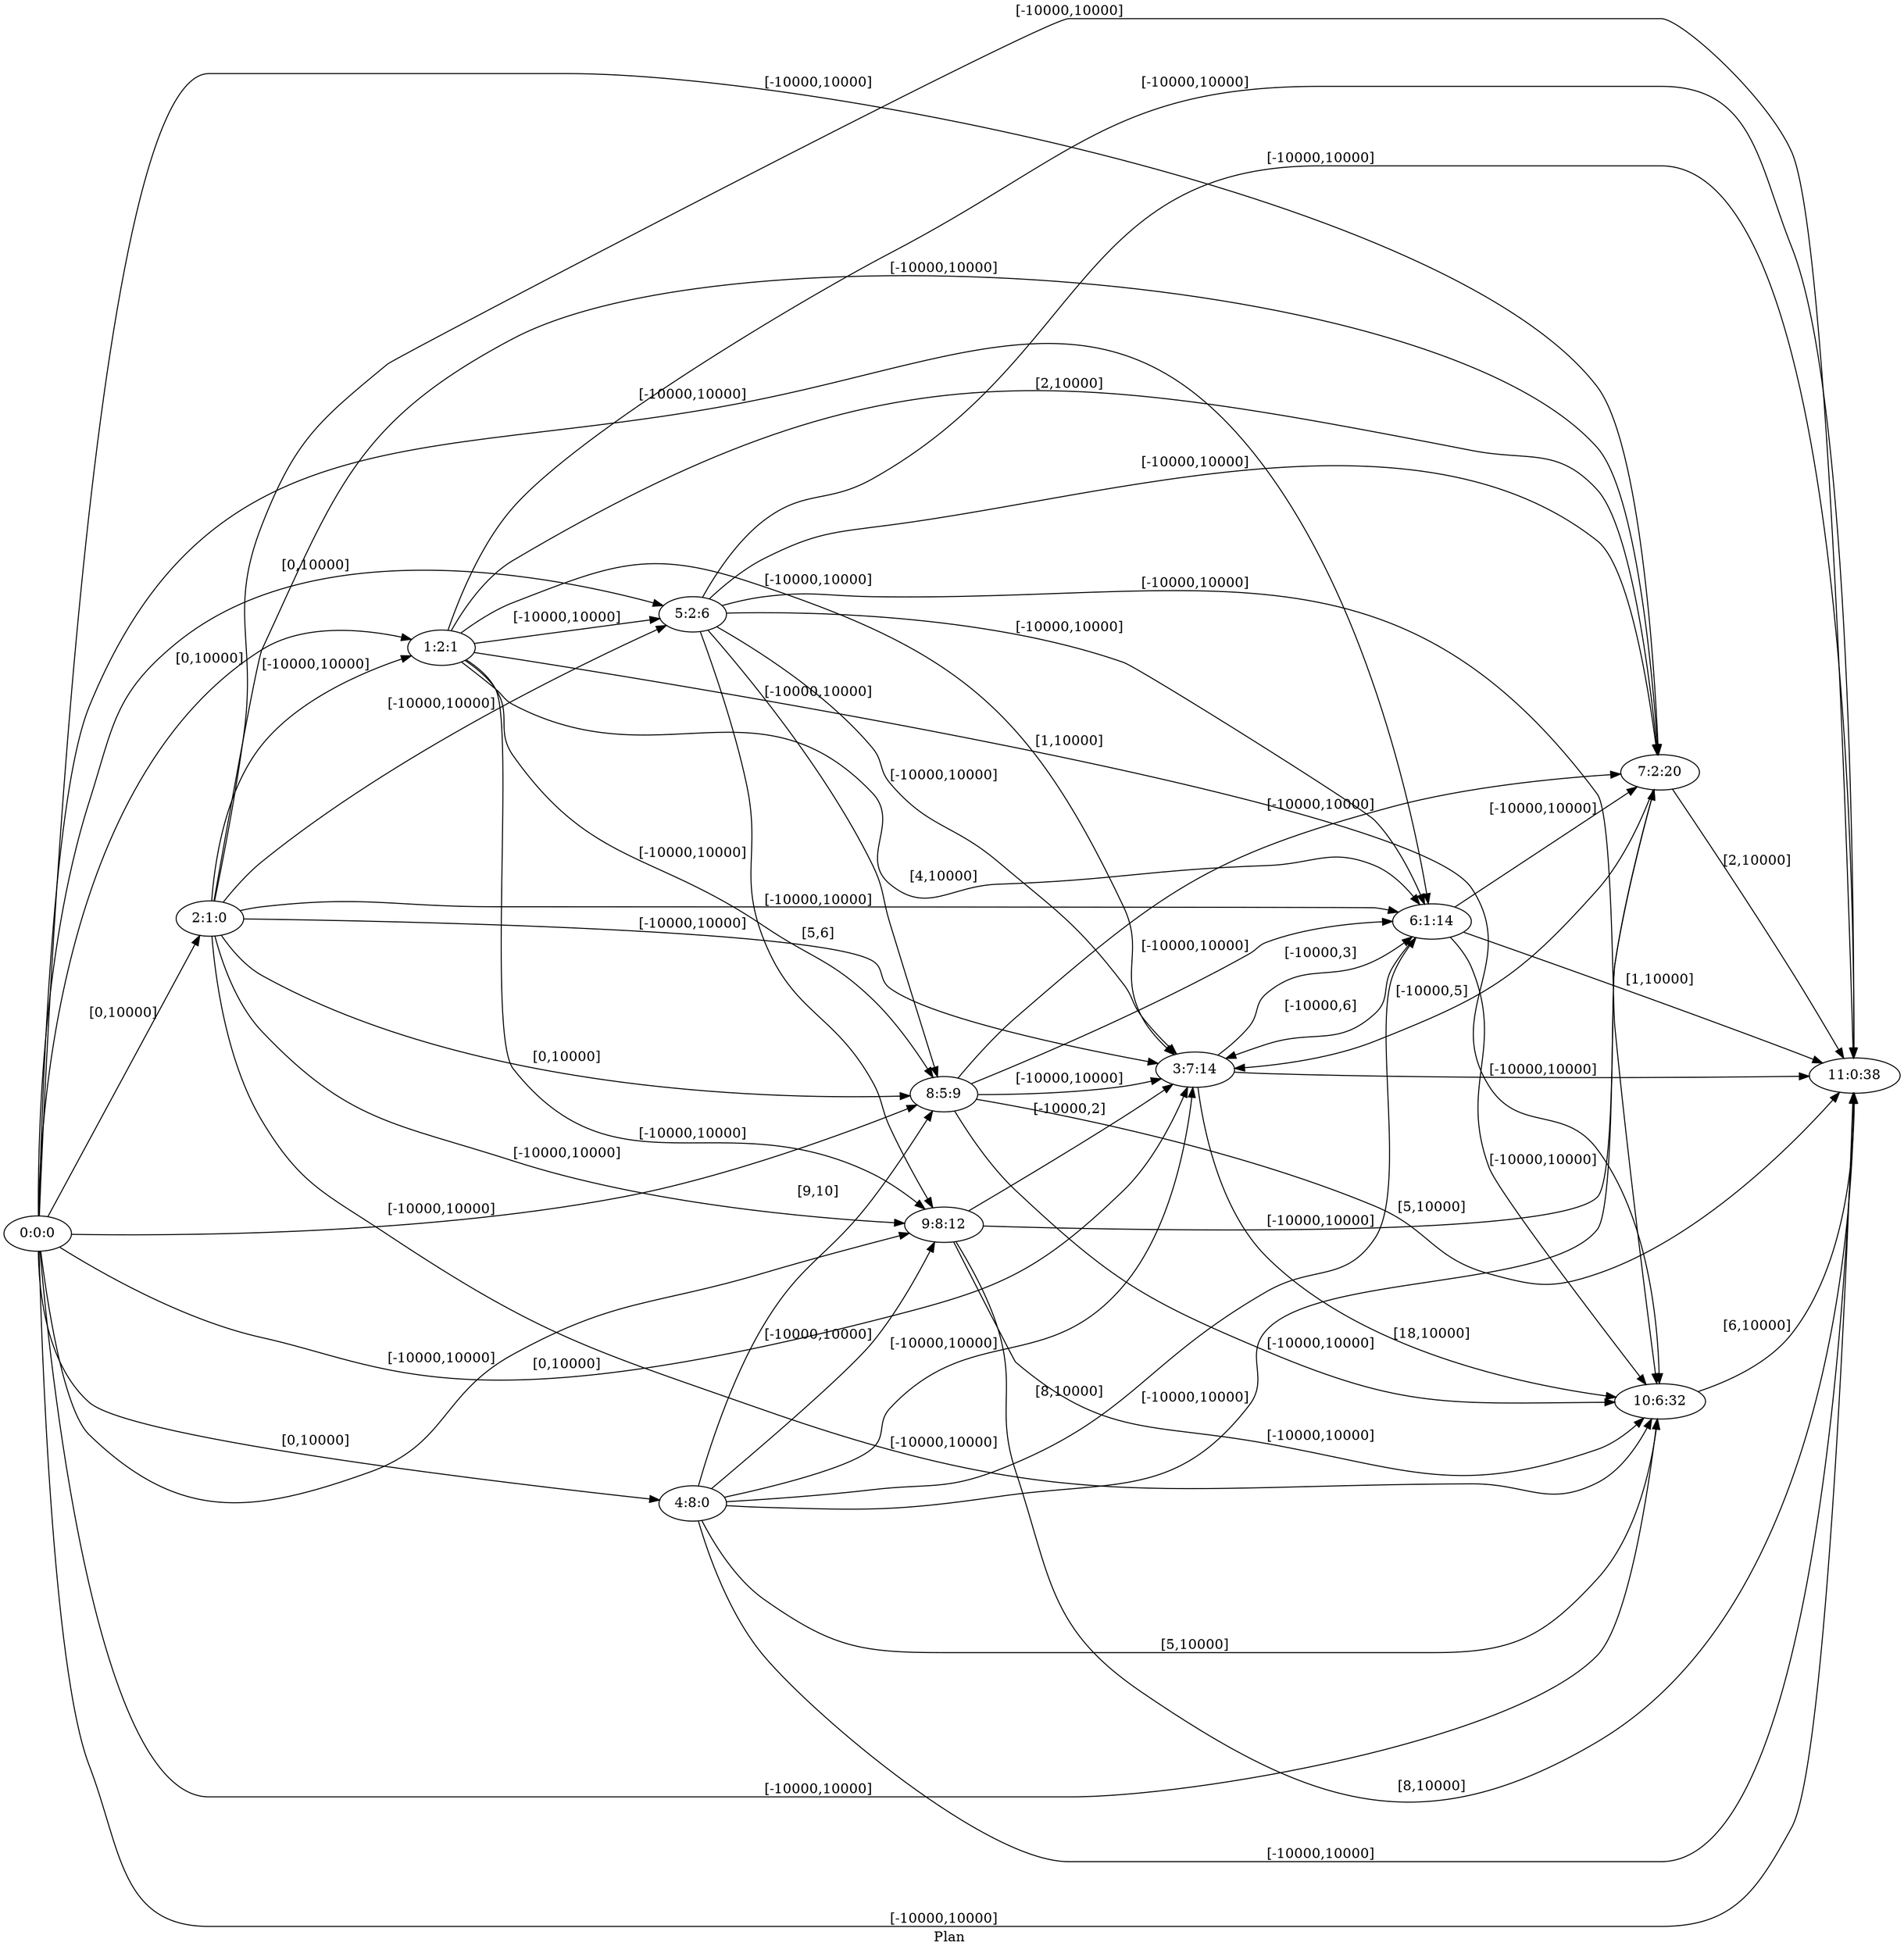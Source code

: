 digraph G {
 rankdir = LR;
 nodesep = .45; 
 size = 30;
label="Plan ";
 fldt = 0.57197;
"0:0:0"->"1:2:1"[ label = "[0,10000]"];
"0:0:0"->"2:1:0"[ label = "[0,10000]"];
"0:0:0"->"3:7:14"[ label = "[0,10000]"];
"0:0:0"->"4:8:0"[ label = "[0,10000]"];
"0:0:0"->"5:2:6"[ label = "[0,10000]"];
"0:0:0"->"6:1:14"[ label = "[-10000,10000]"];
"0:0:0"->"7:2:20"[ label = "[-10000,10000]"];
"0:0:0"->"8:5:9"[ label = "[-10000,10000]"];
"0:0:0"->"9:8:12"[ label = "[-10000,10000]"];
"0:0:0"->"10:6:32"[ label = "[-10000,10000]"];
"0:0:0"->"11:0:38"[ label = "[-10000,10000]"];
"1:2:1"->"3:7:14"[ label = "[-10000,10000]"];
"1:2:1"->"5:2:6"[ label = "[-10000,10000]"];
"1:2:1"->"6:1:14"[ label = "[4,10000]"];
"1:2:1"->"7:2:20"[ label = "[2,10000]"];
"1:2:1"->"8:5:9"[ label = "[-10000,10000]"];
"1:2:1"->"9:8:12"[ label = "[-10000,10000]"];
"1:2:1"->"10:6:32"[ label = "[1,10000]"];
"1:2:1"->"11:0:38"[ label = "[-10000,10000]"];
"2:1:0"->"1:2:1"[ label = "[-10000,10000]"];
"2:1:0"->"3:7:14"[ label = "[-10000,10000]"];
"2:1:0"->"5:2:6"[ label = "[-10000,10000]"];
"2:1:0"->"6:1:14"[ label = "[-10000,10000]"];
"2:1:0"->"7:2:20"[ label = "[-10000,10000]"];
"2:1:0"->"8:5:9"[ label = "[0,10000]"];
"2:1:0"->"9:8:12"[ label = "[-10000,10000]"];
"2:1:0"->"10:6:32"[ label = "[-10000,10000]"];
"2:1:0"->"11:0:38"[ label = "[-10000,10000]"];
"3:7:14"->"6:1:14"[ label = "[-10000,3]"];
"3:7:14"->"10:6:32"[ label = "[18,10000]"];
"3:7:14"->"11:0:38"[ label = "[-10000,10000]"];
"4:8:0"->"3:7:14"[ label = "[-10000,10000]"];
"4:8:0"->"6:1:14"[ label = "[8,10000]"];
"4:8:0"->"7:2:20"[ label = "[-10000,10000]"];
"4:8:0"->"8:5:9"[ label = "[9,10]"];
"4:8:0"->"9:8:12"[ label = "[-10000,10000]"];
"4:8:0"->"10:6:32"[ label = "[5,10000]"];
"4:8:0"->"11:0:38"[ label = "[-10000,10000]"];
"5:2:6"->"3:7:14"[ label = "[-10000,10000]"];
"5:2:6"->"6:1:14"[ label = "[-10000,10000]"];
"5:2:6"->"7:2:20"[ label = "[-10000,10000]"];
"5:2:6"->"8:5:9"[ label = "[-10000,10000]"];
"5:2:6"->"9:8:12"[ label = "[5,6]"];
"5:2:6"->"10:6:32"[ label = "[-10000,10000]"];
"5:2:6"->"11:0:38"[ label = "[-10000,10000]"];
"6:1:14"->"3:7:14"[ label = "[-10000,6]"];
"6:1:14"->"7:2:20"[ label = "[-10000,10000]"];
"6:1:14"->"10:6:32"[ label = "[-10000,10000]"];
"6:1:14"->"11:0:38"[ label = "[1,10000]"];
"7:2:20"->"3:7:14"[ label = "[-10000,5]"];
"7:2:20"->"11:0:38"[ label = "[2,10000]"];
"8:5:9"->"3:7:14"[ label = "[-10000,10000]"];
"8:5:9"->"6:1:14"[ label = "[-10000,10000]"];
"8:5:9"->"7:2:20"[ label = "[-10000,10000]"];
"8:5:9"->"10:6:32"[ label = "[-10000,10000]"];
"8:5:9"->"11:0:38"[ label = "[5,10000]"];
"9:8:12"->"3:7:14"[ label = "[-10000,2]"];
"9:8:12"->"7:2:20"[ label = "[-10000,10000]"];
"9:8:12"->"10:6:32"[ label = "[-10000,10000]"];
"9:8:12"->"11:0:38"[ label = "[8,10000]"];
"10:6:32"->"11:0:38"[ label = "[6,10000]"];
}
